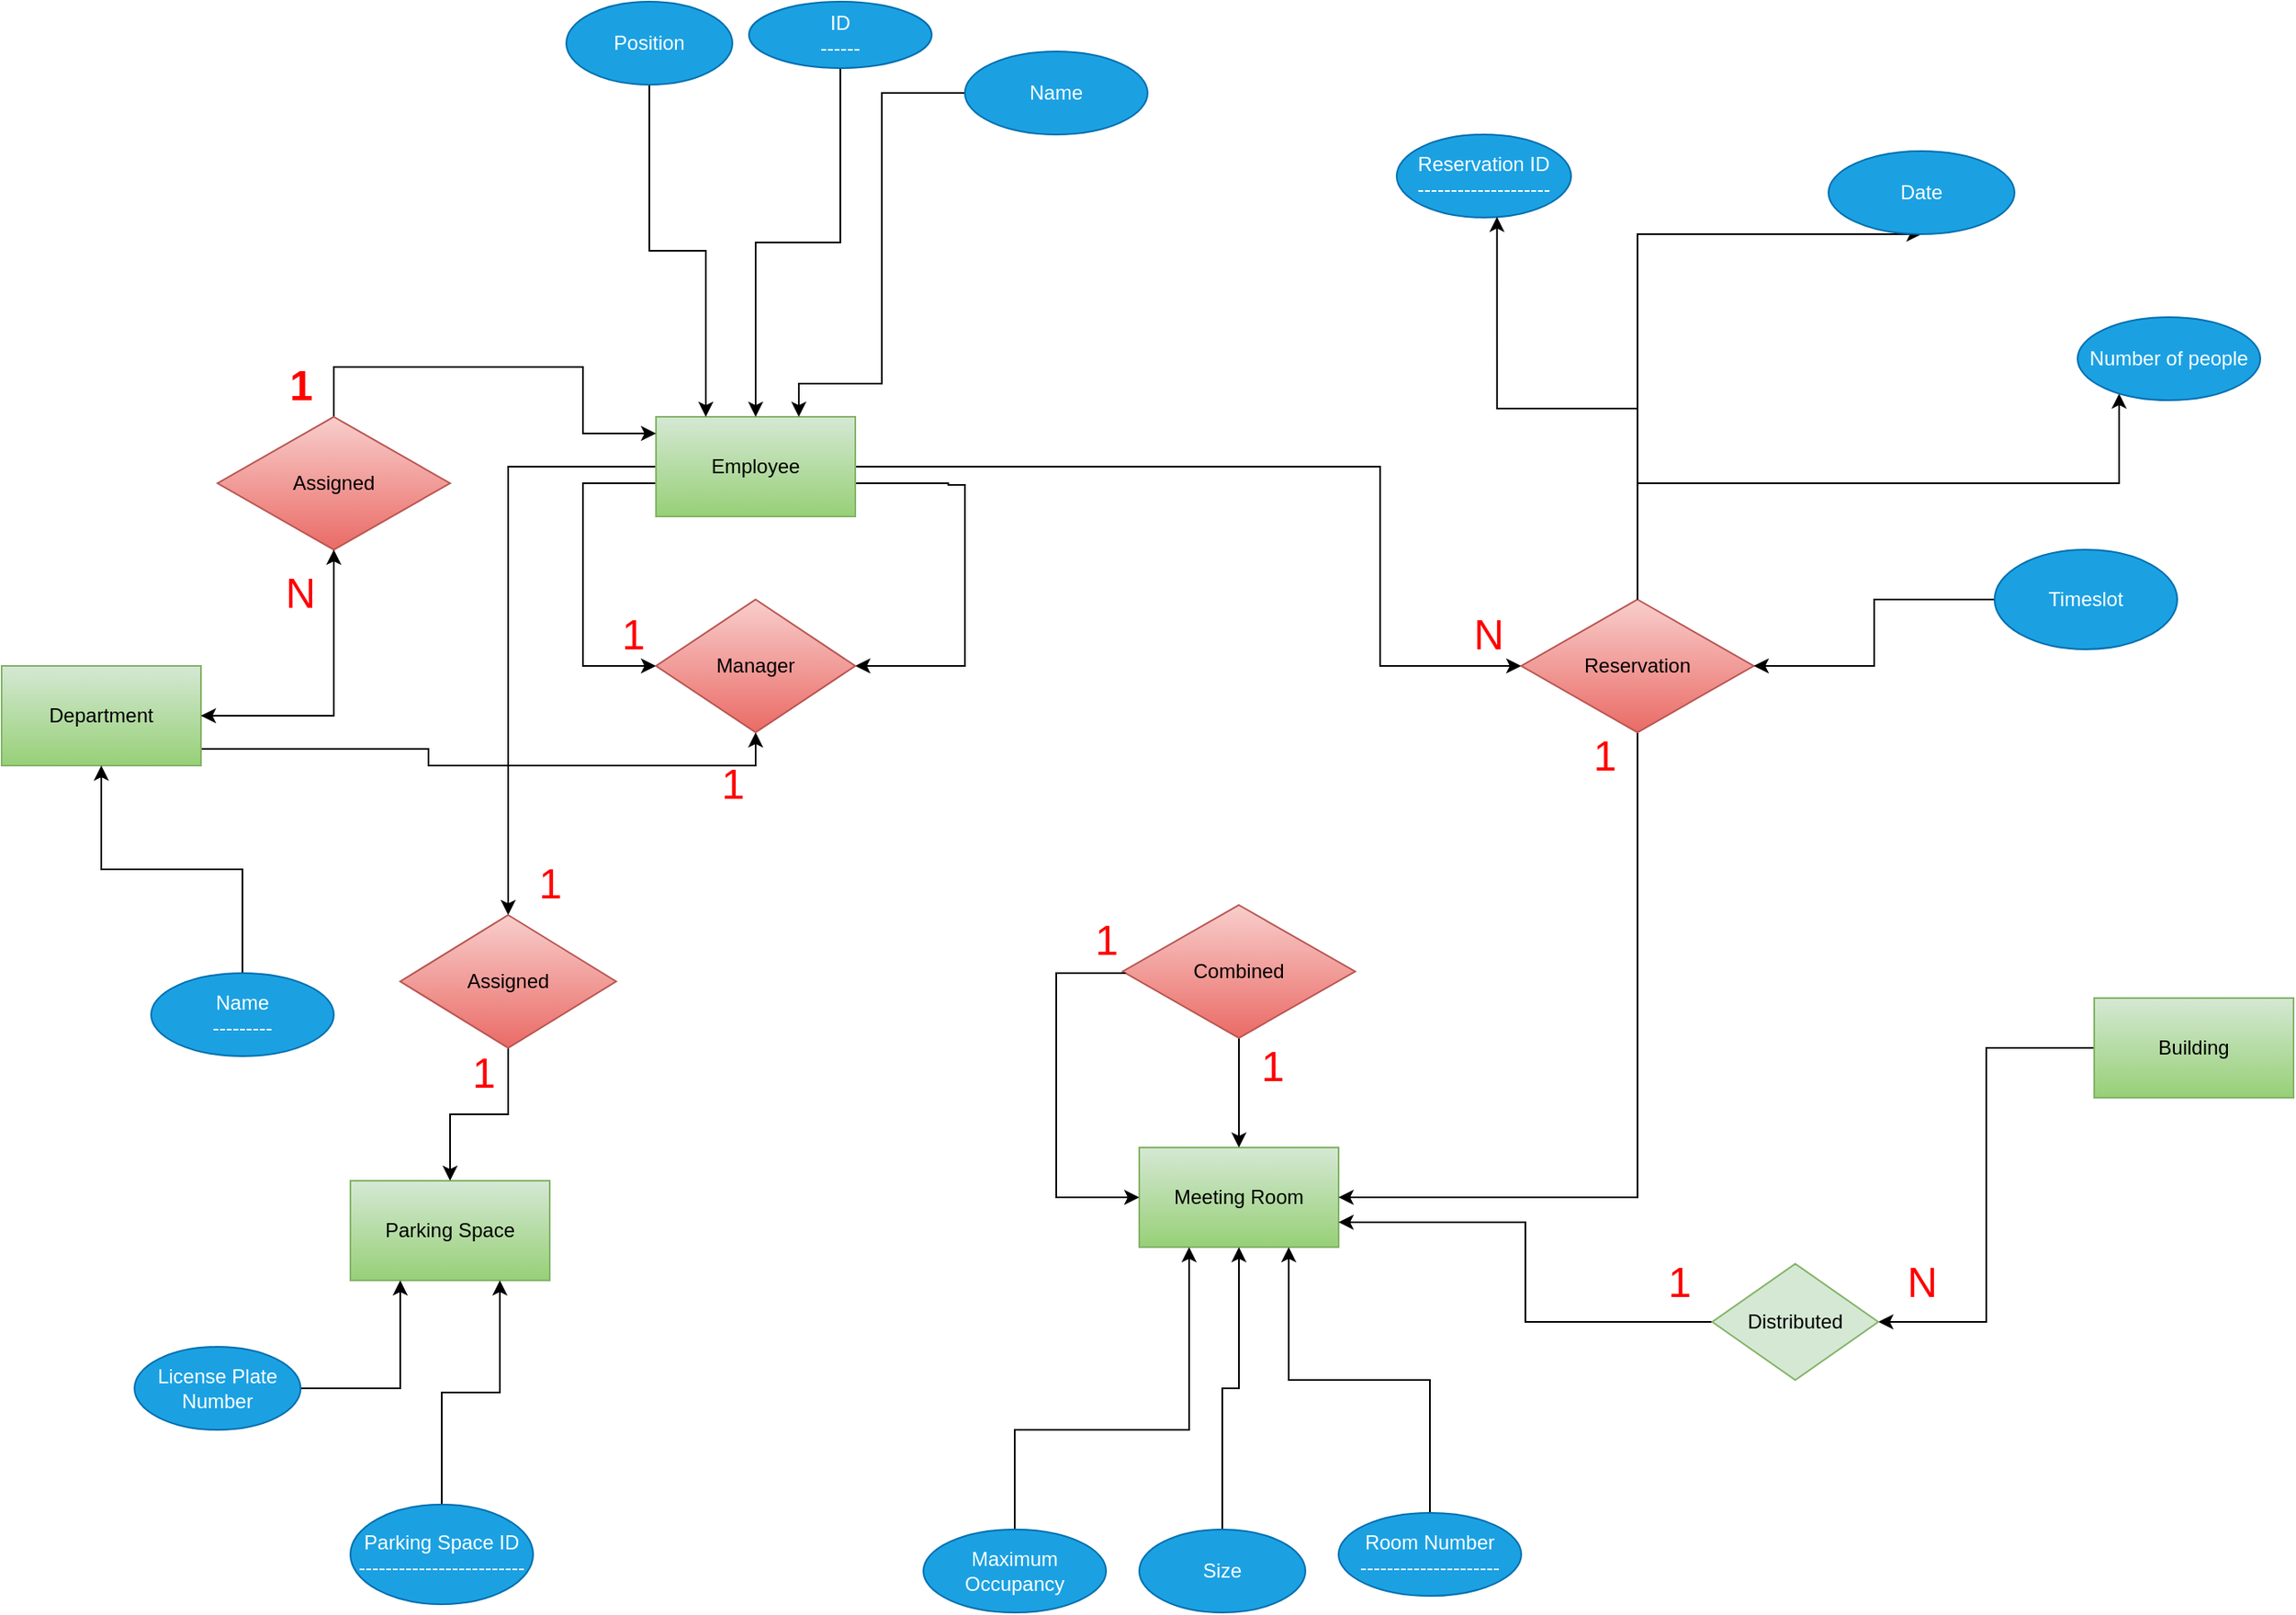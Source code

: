 <mxfile version="24.7.16">
  <diagram id="C5RBs43oDa-KdzZeNtuy" name="Page-1">
    <mxGraphModel dx="1050" dy="558" grid="1" gridSize="10" guides="1" tooltips="1" connect="1" arrows="1" fold="1" page="1" pageScale="1" pageWidth="827" pageHeight="1169" math="0" shadow="0">
      <root>
        <object label="" s="" id="WIyWlLk6GJQsqaUBKTNV-0">
          <mxCell />
        </object>
        <mxCell id="WIyWlLk6GJQsqaUBKTNV-1" parent="WIyWlLk6GJQsqaUBKTNV-0" />
        <mxCell id="zAgWju7AAkhC4jvHnDRQ-9" style="edgeStyle=orthogonalEdgeStyle;rounded=0;orthogonalLoop=1;jettySize=auto;html=1;entryX=0;entryY=0.5;entryDx=0;entryDy=0;" parent="WIyWlLk6GJQsqaUBKTNV-1" source="zAgWju7AAkhC4jvHnDRQ-13" target="zAgWju7AAkhC4jvHnDRQ-28" edge="1">
          <mxGeometry relative="1" as="geometry">
            <Array as="points">
              <mxPoint x="380" y="300" />
              <mxPoint x="380" y="410" />
            </Array>
          </mxGeometry>
        </mxCell>
        <mxCell id="zAgWju7AAkhC4jvHnDRQ-10" style="edgeStyle=orthogonalEdgeStyle;rounded=0;orthogonalLoop=1;jettySize=auto;html=1;entryX=1;entryY=0.5;entryDx=0;entryDy=0;" parent="WIyWlLk6GJQsqaUBKTNV-1" source="zAgWju7AAkhC4jvHnDRQ-13" target="zAgWju7AAkhC4jvHnDRQ-28" edge="1">
          <mxGeometry relative="1" as="geometry">
            <mxPoint x="610" y="430" as="targetPoint" />
            <Array as="points">
              <mxPoint x="600" y="300" />
              <mxPoint x="600" y="301" />
              <mxPoint x="610" y="301" />
              <mxPoint x="610" y="410" />
            </Array>
          </mxGeometry>
        </mxCell>
        <mxCell id="zAgWju7AAkhC4jvHnDRQ-11" style="edgeStyle=orthogonalEdgeStyle;rounded=0;orthogonalLoop=1;jettySize=auto;html=1;entryX=0;entryY=0.5;entryDx=0;entryDy=0;" parent="WIyWlLk6GJQsqaUBKTNV-1" source="zAgWju7AAkhC4jvHnDRQ-13" target="zAgWju7AAkhC4jvHnDRQ-44" edge="1">
          <mxGeometry relative="1" as="geometry">
            <Array as="points">
              <mxPoint x="860" y="290" />
              <mxPoint x="860" y="410" />
            </Array>
          </mxGeometry>
        </mxCell>
        <mxCell id="zAgWju7AAkhC4jvHnDRQ-12" style="edgeStyle=orthogonalEdgeStyle;rounded=0;orthogonalLoop=1;jettySize=auto;html=1;entryX=0.5;entryY=0;entryDx=0;entryDy=0;" parent="WIyWlLk6GJQsqaUBKTNV-1" source="zAgWju7AAkhC4jvHnDRQ-13" target="zAgWju7AAkhC4jvHnDRQ-59" edge="1">
          <mxGeometry relative="1" as="geometry" />
        </mxCell>
        <mxCell id="zAgWju7AAkhC4jvHnDRQ-13" value="Employee" style="rounded=0;whiteSpace=wrap;html=1;fillColor=#d5e8d4;strokeColor=#82b366;gradientColor=#97d077;" parent="WIyWlLk6GJQsqaUBKTNV-1" vertex="1">
          <mxGeometry x="424" y="260" width="120" height="60" as="geometry" />
        </mxCell>
        <mxCell id="zAgWju7AAkhC4jvHnDRQ-14" value="" style="edgeStyle=orthogonalEdgeStyle;rounded=0;orthogonalLoop=1;jettySize=auto;html=1;" parent="WIyWlLk6GJQsqaUBKTNV-1" source="zAgWju7AAkhC4jvHnDRQ-15" target="zAgWju7AAkhC4jvHnDRQ-13" edge="1">
          <mxGeometry relative="1" as="geometry" />
        </mxCell>
        <mxCell id="zAgWju7AAkhC4jvHnDRQ-15" value="ID&lt;div&gt;------&lt;/div&gt;" style="ellipse;whiteSpace=wrap;html=1;fillColor=#1ba1e2;fontColor=#ffffff;strokeColor=#006EAF;" parent="WIyWlLk6GJQsqaUBKTNV-1" vertex="1">
          <mxGeometry x="480" y="10" width="110" height="40" as="geometry" />
        </mxCell>
        <mxCell id="zAgWju7AAkhC4jvHnDRQ-16" style="edgeStyle=orthogonalEdgeStyle;rounded=0;orthogonalLoop=1;jettySize=auto;html=1;" parent="WIyWlLk6GJQsqaUBKTNV-1" source="zAgWju7AAkhC4jvHnDRQ-17" target="zAgWju7AAkhC4jvHnDRQ-13" edge="1">
          <mxGeometry relative="1" as="geometry">
            <Array as="points">
              <mxPoint x="560" y="65" />
              <mxPoint x="560" y="240" />
              <mxPoint x="510" y="240" />
            </Array>
          </mxGeometry>
        </mxCell>
        <mxCell id="zAgWju7AAkhC4jvHnDRQ-17" value="Name" style="ellipse;whiteSpace=wrap;html=1;fillColor=#1ba1e2;fontColor=#ffffff;strokeColor=#006EAF;" parent="WIyWlLk6GJQsqaUBKTNV-1" vertex="1">
          <mxGeometry x="610" y="40" width="110" height="50" as="geometry" />
        </mxCell>
        <mxCell id="zAgWju7AAkhC4jvHnDRQ-18" value="" style="edgeStyle=orthogonalEdgeStyle;rounded=0;orthogonalLoop=1;jettySize=auto;html=1;entryX=0.25;entryY=0;entryDx=0;entryDy=0;" parent="WIyWlLk6GJQsqaUBKTNV-1" source="zAgWju7AAkhC4jvHnDRQ-19" target="zAgWju7AAkhC4jvHnDRQ-13" edge="1">
          <mxGeometry relative="1" as="geometry" />
        </mxCell>
        <mxCell id="zAgWju7AAkhC4jvHnDRQ-19" value="Position" style="ellipse;whiteSpace=wrap;html=1;fillColor=#1ba1e2;strokeColor=#006EAF;fontColor=#ffffff;" parent="WIyWlLk6GJQsqaUBKTNV-1" vertex="1">
          <mxGeometry x="370" y="10" width="100" height="50" as="geometry" />
        </mxCell>
        <mxCell id="zAgWju7AAkhC4jvHnDRQ-20" style="edgeStyle=orthogonalEdgeStyle;rounded=0;orthogonalLoop=1;jettySize=auto;html=1;entryX=0.5;entryY=1;entryDx=0;entryDy=0;" parent="WIyWlLk6GJQsqaUBKTNV-1" source="zAgWju7AAkhC4jvHnDRQ-22" target="zAgWju7AAkhC4jvHnDRQ-27" edge="1">
          <mxGeometry relative="1" as="geometry" />
        </mxCell>
        <mxCell id="zAgWju7AAkhC4jvHnDRQ-21" style="edgeStyle=orthogonalEdgeStyle;rounded=0;orthogonalLoop=1;jettySize=auto;html=1;entryX=0.5;entryY=1;entryDx=0;entryDy=0;" parent="WIyWlLk6GJQsqaUBKTNV-1" source="zAgWju7AAkhC4jvHnDRQ-22" target="zAgWju7AAkhC4jvHnDRQ-28" edge="1">
          <mxGeometry relative="1" as="geometry">
            <Array as="points">
              <mxPoint x="287" y="460" />
              <mxPoint x="287" y="470" />
              <mxPoint x="484" y="470" />
            </Array>
          </mxGeometry>
        </mxCell>
        <mxCell id="zAgWju7AAkhC4jvHnDRQ-22" value="Department" style="rounded=0;whiteSpace=wrap;html=1;fillColor=#d5e8d4;strokeColor=#82b366;gradientColor=#97d077;" parent="WIyWlLk6GJQsqaUBKTNV-1" vertex="1">
          <mxGeometry x="30" y="410" width="120" height="60" as="geometry" />
        </mxCell>
        <mxCell id="zAgWju7AAkhC4jvHnDRQ-23" value="" style="edgeStyle=orthogonalEdgeStyle;rounded=0;orthogonalLoop=1;jettySize=auto;html=1;" parent="WIyWlLk6GJQsqaUBKTNV-1" source="zAgWju7AAkhC4jvHnDRQ-24" target="zAgWju7AAkhC4jvHnDRQ-22" edge="1">
          <mxGeometry relative="1" as="geometry" />
        </mxCell>
        <mxCell id="zAgWju7AAkhC4jvHnDRQ-24" value="Name&lt;div&gt;---------&lt;/div&gt;" style="ellipse;whiteSpace=wrap;html=1;fillColor=#1ba1e2;fontColor=#ffffff;strokeColor=#006EAF;" parent="WIyWlLk6GJQsqaUBKTNV-1" vertex="1">
          <mxGeometry x="120" y="595" width="110" height="50" as="geometry" />
        </mxCell>
        <mxCell id="zAgWju7AAkhC4jvHnDRQ-25" style="edgeStyle=orthogonalEdgeStyle;rounded=0;orthogonalLoop=1;jettySize=auto;html=1;" parent="WIyWlLk6GJQsqaUBKTNV-1" source="zAgWju7AAkhC4jvHnDRQ-27" target="zAgWju7AAkhC4jvHnDRQ-22" edge="1">
          <mxGeometry relative="1" as="geometry">
            <Array as="points">
              <mxPoint x="230" y="440" />
            </Array>
          </mxGeometry>
        </mxCell>
        <mxCell id="zAgWju7AAkhC4jvHnDRQ-26" style="edgeStyle=orthogonalEdgeStyle;rounded=0;orthogonalLoop=1;jettySize=auto;html=1;" parent="WIyWlLk6GJQsqaUBKTNV-1" source="zAgWju7AAkhC4jvHnDRQ-27" target="zAgWju7AAkhC4jvHnDRQ-13" edge="1">
          <mxGeometry relative="1" as="geometry">
            <Array as="points">
              <mxPoint x="230" y="230" />
              <mxPoint x="380" y="230" />
              <mxPoint x="380" y="270" />
            </Array>
          </mxGeometry>
        </mxCell>
        <mxCell id="zAgWju7AAkhC4jvHnDRQ-27" value="Assigned" style="rhombus;whiteSpace=wrap;html=1;fillColor=#f8cecc;strokeColor=#b85450;gradientColor=#ea6b66;" parent="WIyWlLk6GJQsqaUBKTNV-1" vertex="1">
          <mxGeometry x="160" y="260" width="140" height="80" as="geometry" />
        </mxCell>
        <mxCell id="zAgWju7AAkhC4jvHnDRQ-28" value="Manager" style="rhombus;whiteSpace=wrap;html=1;fillColor=#f8cecc;strokeColor=#b85450;gradientColor=#ea6b66;" parent="WIyWlLk6GJQsqaUBKTNV-1" vertex="1">
          <mxGeometry x="424" y="370" width="120" height="80" as="geometry" />
        </mxCell>
        <mxCell id="zAgWju7AAkhC4jvHnDRQ-29" value="Meeting Room" style="rounded=0;whiteSpace=wrap;html=1;fillColor=#d5e8d4;strokeColor=#82b366;gradientColor=#97d077;" parent="WIyWlLk6GJQsqaUBKTNV-1" vertex="1">
          <mxGeometry x="715" y="700" width="120" height="60" as="geometry" />
        </mxCell>
        <mxCell id="zAgWju7AAkhC4jvHnDRQ-30" style="edgeStyle=orthogonalEdgeStyle;rounded=0;orthogonalLoop=1;jettySize=auto;html=1;entryX=0.75;entryY=1;entryDx=0;entryDy=0;exitX=0.5;exitY=0;exitDx=0;exitDy=0;" parent="WIyWlLk6GJQsqaUBKTNV-1" source="zAgWju7AAkhC4jvHnDRQ-31" target="zAgWju7AAkhC4jvHnDRQ-29" edge="1">
          <mxGeometry relative="1" as="geometry" />
        </mxCell>
        <mxCell id="zAgWju7AAkhC4jvHnDRQ-31" value="Room Number&lt;div&gt;---------------------&lt;/div&gt;" style="ellipse;whiteSpace=wrap;html=1;fillColor=#1ba1e2;fontColor=#ffffff;strokeColor=#006EAF;" parent="WIyWlLk6GJQsqaUBKTNV-1" vertex="1">
          <mxGeometry x="835" y="920" width="110" height="50" as="geometry" />
        </mxCell>
        <mxCell id="zAgWju7AAkhC4jvHnDRQ-32" style="edgeStyle=orthogonalEdgeStyle;rounded=0;orthogonalLoop=1;jettySize=auto;html=1;" parent="WIyWlLk6GJQsqaUBKTNV-1" source="zAgWju7AAkhC4jvHnDRQ-33" target="zAgWju7AAkhC4jvHnDRQ-29" edge="1">
          <mxGeometry relative="1" as="geometry" />
        </mxCell>
        <mxCell id="zAgWju7AAkhC4jvHnDRQ-33" value="Size" style="ellipse;whiteSpace=wrap;html=1;fillColor=#1ba1e2;fontColor=#ffffff;strokeColor=#006EAF;" parent="WIyWlLk6GJQsqaUBKTNV-1" vertex="1">
          <mxGeometry x="715" y="930" width="100" height="50" as="geometry" />
        </mxCell>
        <mxCell id="zAgWju7AAkhC4jvHnDRQ-34" style="edgeStyle=orthogonalEdgeStyle;rounded=0;orthogonalLoop=1;jettySize=auto;html=1;entryX=0.25;entryY=1;entryDx=0;entryDy=0;" parent="WIyWlLk6GJQsqaUBKTNV-1" source="zAgWju7AAkhC4jvHnDRQ-35" target="zAgWju7AAkhC4jvHnDRQ-29" edge="1">
          <mxGeometry relative="1" as="geometry">
            <mxPoint x="570" y="820" as="targetPoint" />
            <Array as="points">
              <mxPoint x="640" y="870" />
              <mxPoint x="745" y="870" />
            </Array>
          </mxGeometry>
        </mxCell>
        <mxCell id="zAgWju7AAkhC4jvHnDRQ-35" value="Maximum Occupancy" style="ellipse;whiteSpace=wrap;html=1;fillColor=#1ba1e2;fontColor=#ffffff;strokeColor=#006EAF;" parent="WIyWlLk6GJQsqaUBKTNV-1" vertex="1">
          <mxGeometry x="585" y="930" width="110" height="50" as="geometry" />
        </mxCell>
        <mxCell id="zAgWju7AAkhC4jvHnDRQ-36" style="edgeStyle=orthogonalEdgeStyle;rounded=0;orthogonalLoop=1;jettySize=auto;html=1;entryX=0.5;entryY=0;entryDx=0;entryDy=0;" parent="WIyWlLk6GJQsqaUBKTNV-1" source="zAgWju7AAkhC4jvHnDRQ-37" target="zAgWju7AAkhC4jvHnDRQ-29" edge="1">
          <mxGeometry relative="1" as="geometry" />
        </mxCell>
        <mxCell id="zAgWju7AAkhC4jvHnDRQ-37" value="Combined" style="rhombus;whiteSpace=wrap;html=1;fillColor=#f8cecc;strokeColor=#b85450;gradientColor=#ea6b66;" parent="WIyWlLk6GJQsqaUBKTNV-1" vertex="1">
          <mxGeometry x="705" y="554" width="140" height="80" as="geometry" />
        </mxCell>
        <mxCell id="zAgWju7AAkhC4jvHnDRQ-38" style="edgeStyle=orthogonalEdgeStyle;rounded=0;orthogonalLoop=1;jettySize=auto;html=1;" parent="WIyWlLk6GJQsqaUBKTNV-1" source="zAgWju7AAkhC4jvHnDRQ-37" target="zAgWju7AAkhC4jvHnDRQ-29" edge="1">
          <mxGeometry relative="1" as="geometry">
            <Array as="points">
              <mxPoint x="665" y="595" />
              <mxPoint x="665" y="730" />
            </Array>
          </mxGeometry>
        </mxCell>
        <mxCell id="zAgWju7AAkhC4jvHnDRQ-39" style="edgeStyle=orthogonalEdgeStyle;rounded=0;orthogonalLoop=1;jettySize=auto;html=1;entryX=1;entryY=0.5;entryDx=0;entryDy=0;" parent="WIyWlLk6GJQsqaUBKTNV-1" source="zAgWju7AAkhC4jvHnDRQ-40" target="zAgWju7AAkhC4jvHnDRQ-50" edge="1">
          <mxGeometry relative="1" as="geometry" />
        </mxCell>
        <mxCell id="zAgWju7AAkhC4jvHnDRQ-40" value="Building" style="rounded=0;whiteSpace=wrap;html=1;fillColor=#d5e8d4;strokeColor=#82b366;gradientColor=#97d077;" parent="WIyWlLk6GJQsqaUBKTNV-1" vertex="1">
          <mxGeometry x="1290" y="610" width="120" height="60" as="geometry" />
        </mxCell>
        <mxCell id="zAgWju7AAkhC4jvHnDRQ-41" style="edgeStyle=orthogonalEdgeStyle;rounded=0;orthogonalLoop=1;jettySize=auto;html=1;entryX=1;entryY=0.5;entryDx=0;entryDy=0;exitX=0.5;exitY=1;exitDx=0;exitDy=0;" parent="WIyWlLk6GJQsqaUBKTNV-1" source="zAgWju7AAkhC4jvHnDRQ-44" target="zAgWju7AAkhC4jvHnDRQ-29" edge="1">
          <mxGeometry relative="1" as="geometry" />
        </mxCell>
        <mxCell id="zAgWju7AAkhC4jvHnDRQ-42" style="edgeStyle=orthogonalEdgeStyle;rounded=0;orthogonalLoop=1;jettySize=auto;html=1;entryX=0.5;entryY=1;entryDx=0;entryDy=0;" parent="WIyWlLk6GJQsqaUBKTNV-1" source="zAgWju7AAkhC4jvHnDRQ-44" target="zAgWju7AAkhC4jvHnDRQ-46" edge="1">
          <mxGeometry relative="1" as="geometry">
            <Array as="points">
              <mxPoint x="1015" y="150" />
            </Array>
          </mxGeometry>
        </mxCell>
        <mxCell id="zAgWju7AAkhC4jvHnDRQ-43" style="edgeStyle=orthogonalEdgeStyle;rounded=0;orthogonalLoop=1;jettySize=auto;html=1;" parent="WIyWlLk6GJQsqaUBKTNV-1" source="zAgWju7AAkhC4jvHnDRQ-44" target="zAgWju7AAkhC4jvHnDRQ-47" edge="1">
          <mxGeometry relative="1" as="geometry">
            <Array as="points">
              <mxPoint x="1015" y="300" />
              <mxPoint x="1305" y="300" />
            </Array>
          </mxGeometry>
        </mxCell>
        <mxCell id="zAgWju7AAkhC4jvHnDRQ-44" value="Reservation" style="rhombus;whiteSpace=wrap;html=1;fillColor=#f8cecc;strokeColor=#b85450;gradientColor=#ea6b66;" parent="WIyWlLk6GJQsqaUBKTNV-1" vertex="1">
          <mxGeometry x="945" y="370" width="140" height="80" as="geometry" />
        </mxCell>
        <mxCell id="zAgWju7AAkhC4jvHnDRQ-45" value="Reservation ID&lt;div&gt;--------------------&lt;/div&gt;" style="ellipse;whiteSpace=wrap;html=1;fillColor=#1ba1e2;fontColor=#ffffff;strokeColor=#006EAF;" parent="WIyWlLk6GJQsqaUBKTNV-1" vertex="1">
          <mxGeometry x="870" y="90" width="105" height="50" as="geometry" />
        </mxCell>
        <mxCell id="zAgWju7AAkhC4jvHnDRQ-46" value="Date" style="ellipse;whiteSpace=wrap;html=1;fillColor=#1ba1e2;fontColor=#ffffff;strokeColor=#006EAF;" parent="WIyWlLk6GJQsqaUBKTNV-1" vertex="1">
          <mxGeometry x="1130" y="100" width="112" height="50" as="geometry" />
        </mxCell>
        <mxCell id="zAgWju7AAkhC4jvHnDRQ-47" value="Number of people" style="ellipse;whiteSpace=wrap;html=1;fillColor=#1ba1e2;fontColor=#ffffff;strokeColor=#006EAF;" parent="WIyWlLk6GJQsqaUBKTNV-1" vertex="1">
          <mxGeometry x="1280" y="200" width="110" height="50" as="geometry" />
        </mxCell>
        <mxCell id="zAgWju7AAkhC4jvHnDRQ-48" style="edgeStyle=orthogonalEdgeStyle;rounded=0;orthogonalLoop=1;jettySize=auto;html=1;entryX=0.575;entryY=0.992;entryDx=0;entryDy=0;entryPerimeter=0;" parent="WIyWlLk6GJQsqaUBKTNV-1" source="zAgWju7AAkhC4jvHnDRQ-44" target="zAgWju7AAkhC4jvHnDRQ-45" edge="1">
          <mxGeometry relative="1" as="geometry" />
        </mxCell>
        <mxCell id="zAgWju7AAkhC4jvHnDRQ-49" style="edgeStyle=orthogonalEdgeStyle;rounded=0;orthogonalLoop=1;jettySize=auto;html=1;entryX=1;entryY=0.75;entryDx=0;entryDy=0;" parent="WIyWlLk6GJQsqaUBKTNV-1" source="zAgWju7AAkhC4jvHnDRQ-50" target="zAgWju7AAkhC4jvHnDRQ-29" edge="1">
          <mxGeometry relative="1" as="geometry" />
        </mxCell>
        <mxCell id="zAgWju7AAkhC4jvHnDRQ-50" value="Distributed" style="rhombus;whiteSpace=wrap;html=1;fillColor=#d5e8d4;strokeColor=#82b366;" parent="WIyWlLk6GJQsqaUBKTNV-1" vertex="1">
          <mxGeometry x="1060" y="770" width="100" height="70" as="geometry" />
        </mxCell>
        <mxCell id="zAgWju7AAkhC4jvHnDRQ-51" value="Parking Space" style="rounded=0;whiteSpace=wrap;html=1;fillColor=#d5e8d4;strokeColor=#82b366;gradientColor=#97d077;" parent="WIyWlLk6GJQsqaUBKTNV-1" vertex="1">
          <mxGeometry x="240" y="720" width="120" height="60" as="geometry" />
        </mxCell>
        <mxCell id="zAgWju7AAkhC4jvHnDRQ-52" style="edgeStyle=orthogonalEdgeStyle;rounded=0;orthogonalLoop=1;jettySize=auto;html=1;entryX=0.75;entryY=1;entryDx=0;entryDy=0;" parent="WIyWlLk6GJQsqaUBKTNV-1" source="zAgWju7AAkhC4jvHnDRQ-53" target="zAgWju7AAkhC4jvHnDRQ-51" edge="1">
          <mxGeometry relative="1" as="geometry" />
        </mxCell>
        <mxCell id="zAgWju7AAkhC4jvHnDRQ-53" value="Parking Space ID&lt;div&gt;-------------------------&lt;/div&gt;" style="ellipse;whiteSpace=wrap;html=1;fillColor=#1ba1e2;fontColor=#ffffff;strokeColor=#006EAF;" parent="WIyWlLk6GJQsqaUBKTNV-1" vertex="1">
          <mxGeometry x="240" y="915" width="110" height="60" as="geometry" />
        </mxCell>
        <mxCell id="zAgWju7AAkhC4jvHnDRQ-54" style="edgeStyle=orthogonalEdgeStyle;rounded=0;orthogonalLoop=1;jettySize=auto;html=1;entryX=0.25;entryY=1;entryDx=0;entryDy=0;" parent="WIyWlLk6GJQsqaUBKTNV-1" source="zAgWju7AAkhC4jvHnDRQ-55" target="zAgWju7AAkhC4jvHnDRQ-51" edge="1">
          <mxGeometry relative="1" as="geometry" />
        </mxCell>
        <mxCell id="zAgWju7AAkhC4jvHnDRQ-55" value="License Plate Number" style="ellipse;whiteSpace=wrap;html=1;fillColor=#1ba1e2;fontColor=#ffffff;strokeColor=#006EAF;" parent="WIyWlLk6GJQsqaUBKTNV-1" vertex="1">
          <mxGeometry x="110" y="820" width="100" height="50" as="geometry" />
        </mxCell>
        <mxCell id="zAgWju7AAkhC4jvHnDRQ-56" style="edgeStyle=orthogonalEdgeStyle;rounded=0;orthogonalLoop=1;jettySize=auto;html=1;entryX=1;entryY=0.5;entryDx=0;entryDy=0;" parent="WIyWlLk6GJQsqaUBKTNV-1" source="zAgWju7AAkhC4jvHnDRQ-57" target="zAgWju7AAkhC4jvHnDRQ-44" edge="1">
          <mxGeometry relative="1" as="geometry" />
        </mxCell>
        <mxCell id="zAgWju7AAkhC4jvHnDRQ-57" value="Timeslot" style="ellipse;whiteSpace=wrap;html=1;fillColor=#1ba1e2;fontColor=#ffffff;strokeColor=#006EAF;" parent="WIyWlLk6GJQsqaUBKTNV-1" vertex="1">
          <mxGeometry x="1230" y="340" width="110" height="60" as="geometry" />
        </mxCell>
        <mxCell id="zAgWju7AAkhC4jvHnDRQ-58" style="edgeStyle=orthogonalEdgeStyle;rounded=0;orthogonalLoop=1;jettySize=auto;html=1;entryX=0.5;entryY=0;entryDx=0;entryDy=0;" parent="WIyWlLk6GJQsqaUBKTNV-1" source="zAgWju7AAkhC4jvHnDRQ-59" target="zAgWju7AAkhC4jvHnDRQ-51" edge="1">
          <mxGeometry relative="1" as="geometry" />
        </mxCell>
        <mxCell id="zAgWju7AAkhC4jvHnDRQ-59" value="Assigned" style="rhombus;whiteSpace=wrap;html=1;fillColor=#f8cecc;strokeColor=#b85450;gradientColor=#ea6b66;" parent="WIyWlLk6GJQsqaUBKTNV-1" vertex="1">
          <mxGeometry x="270" y="560" width="130" height="80" as="geometry" />
        </mxCell>
        <mxCell id="zAgWju7AAkhC4jvHnDRQ-60" value="&lt;b style=&quot;font-size: 25px;&quot;&gt;&lt;font color=&quot;#ff0000&quot; style=&quot;font-size: 25px;&quot;&gt;1&lt;/font&gt;&lt;/b&gt;" style="text;html=1;align=center;verticalAlign=middle;resizable=0;points=[];autosize=1;strokeColor=none;fillColor=none;fontSize=25;" parent="WIyWlLk6GJQsqaUBKTNV-1" vertex="1">
          <mxGeometry x="190" y="220" width="40" height="40" as="geometry" />
        </mxCell>
        <mxCell id="zAgWju7AAkhC4jvHnDRQ-61" value="&lt;font color=&quot;#ff0008&quot; style=&quot;font-size: 25px;&quot;&gt;N&lt;/font&gt;" style="text;html=1;align=center;verticalAlign=middle;whiteSpace=wrap;rounded=0;" parent="WIyWlLk6GJQsqaUBKTNV-1" vertex="1">
          <mxGeometry x="180" y="350" width="60" height="30" as="geometry" />
        </mxCell>
        <mxCell id="zAgWju7AAkhC4jvHnDRQ-62" value="&lt;font color=&quot;#ff0000&quot; style=&quot;font-size: 25px;&quot;&gt;1&lt;/font&gt;" style="text;html=1;align=center;verticalAlign=middle;resizable=0;points=[];autosize=1;strokeColor=none;fillColor=none;" parent="WIyWlLk6GJQsqaUBKTNV-1" vertex="1">
          <mxGeometry x="340" y="520" width="40" height="40" as="geometry" />
        </mxCell>
        <mxCell id="zAgWju7AAkhC4jvHnDRQ-63" value="&lt;font color=&quot;#ff0000&quot; style=&quot;font-size: 25px;&quot;&gt;N&lt;/font&gt;" style="text;html=1;align=center;verticalAlign=middle;resizable=0;points=[];autosize=1;strokeColor=none;fillColor=none;" parent="WIyWlLk6GJQsqaUBKTNV-1" vertex="1">
          <mxGeometry x="1166" y="760" width="40" height="40" as="geometry" />
        </mxCell>
        <mxCell id="zAgWju7AAkhC4jvHnDRQ-64" value="&lt;font color=&quot;#ff0000&quot; style=&quot;font-size: 25px;&quot;&gt;1&lt;/font&gt;" style="text;html=1;align=center;verticalAlign=middle;resizable=0;points=[];autosize=1;strokeColor=none;fillColor=none;" parent="WIyWlLk6GJQsqaUBKTNV-1" vertex="1">
          <mxGeometry x="1020" y="760" width="40" height="40" as="geometry" />
        </mxCell>
        <mxCell id="zAgWju7AAkhC4jvHnDRQ-65" value="&lt;font color=&quot;#ff0000&quot; style=&quot;font-size: 25px;&quot;&gt;1&lt;/font&gt;" style="text;html=1;align=center;verticalAlign=middle;resizable=0;points=[];autosize=1;strokeColor=none;fillColor=none;" parent="WIyWlLk6GJQsqaUBKTNV-1" vertex="1">
          <mxGeometry x="300" y="634" width="40" height="40" as="geometry" />
        </mxCell>
        <mxCell id="zAgWju7AAkhC4jvHnDRQ-66" value="&lt;font color=&quot;#ff0000&quot; style=&quot;font-size: 25px;&quot;&gt;1&lt;/font&gt;" style="text;html=1;align=center;verticalAlign=middle;resizable=0;points=[];autosize=1;strokeColor=none;fillColor=none;" parent="WIyWlLk6GJQsqaUBKTNV-1" vertex="1">
          <mxGeometry x="975" y="443" width="40" height="40" as="geometry" />
        </mxCell>
        <mxCell id="zAgWju7AAkhC4jvHnDRQ-67" value="&lt;font color=&quot;#ff0000&quot; style=&quot;font-size: 25px;&quot;&gt;N&lt;/font&gt;" style="text;html=1;align=center;verticalAlign=middle;resizable=0;points=[];autosize=1;strokeColor=none;fillColor=none;" parent="WIyWlLk6GJQsqaUBKTNV-1" vertex="1">
          <mxGeometry x="905" y="370" width="40" height="40" as="geometry" />
        </mxCell>
        <mxCell id="zAgWju7AAkhC4jvHnDRQ-68" value="&lt;font color=&quot;#ff0000&quot; style=&quot;font-size: 25px;&quot;&gt;1&lt;/font&gt;" style="text;html=1;align=center;verticalAlign=middle;resizable=0;points=[];autosize=1;strokeColor=none;fillColor=none;" parent="WIyWlLk6GJQsqaUBKTNV-1" vertex="1">
          <mxGeometry x="675" y="554" width="40" height="40" as="geometry" />
        </mxCell>
        <mxCell id="zAgWju7AAkhC4jvHnDRQ-69" value="&lt;font color=&quot;#ff0000&quot; style=&quot;font-size: 25px;&quot;&gt;1&lt;/font&gt;" style="text;html=1;align=center;verticalAlign=middle;resizable=0;points=[];autosize=1;strokeColor=none;fillColor=none;" parent="WIyWlLk6GJQsqaUBKTNV-1" vertex="1">
          <mxGeometry x="775" y="630" width="40" height="40" as="geometry" />
        </mxCell>
        <mxCell id="zAgWju7AAkhC4jvHnDRQ-70" value="&lt;font color=&quot;#ff0000&quot; style=&quot;font-size: 25px;&quot;&gt;1&lt;/font&gt;" style="text;html=1;align=center;verticalAlign=middle;resizable=0;points=[];autosize=1;strokeColor=none;fillColor=none;" parent="WIyWlLk6GJQsqaUBKTNV-1" vertex="1">
          <mxGeometry x="450" y="460" width="40" height="40" as="geometry" />
        </mxCell>
        <mxCell id="zAgWju7AAkhC4jvHnDRQ-71" value="&lt;font color=&quot;#ff0000&quot; style=&quot;font-size: 25px;&quot;&gt;1&lt;/font&gt;" style="text;html=1;align=center;verticalAlign=middle;resizable=0;points=[];autosize=1;strokeColor=none;fillColor=none;" parent="WIyWlLk6GJQsqaUBKTNV-1" vertex="1">
          <mxGeometry x="390" y="370" width="40" height="40" as="geometry" />
        </mxCell>
      </root>
    </mxGraphModel>
  </diagram>
</mxfile>
